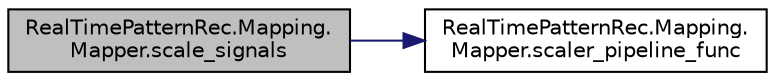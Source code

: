 digraph "RealTimePatternRec.Mapping.Mapper.scale_signals"
{
 // LATEX_PDF_SIZE
  edge [fontname="Helvetica",fontsize="10",labelfontname="Helvetica",labelfontsize="10"];
  node [fontname="Helvetica",fontsize="10",shape=record];
  rankdir="LR";
  Node1 [label="RealTimePatternRec.Mapping.\lMapper.scale_signals",height=0.2,width=0.4,color="black", fillcolor="grey75", style="filled", fontcolor="black",tooltip="Apply all Scaler functions in scaler pipelines to both generic and emg signals"];
  Node1 -> Node2 [color="midnightblue",fontsize="10",style="solid",fontname="Helvetica"];
  Node2 [label="RealTimePatternRec.Mapping.\lMapper.scaler_pipeline_func",height=0.2,width=0.4,color="black", fillcolor="white", style="filled",URL="$class_real_time_pattern_rec_1_1_mapping_1_1_mapper.html#a8ede3b6f9372326bcea6642d2c5cd60a",tooltip="delegate for Scaler functions"];
}
